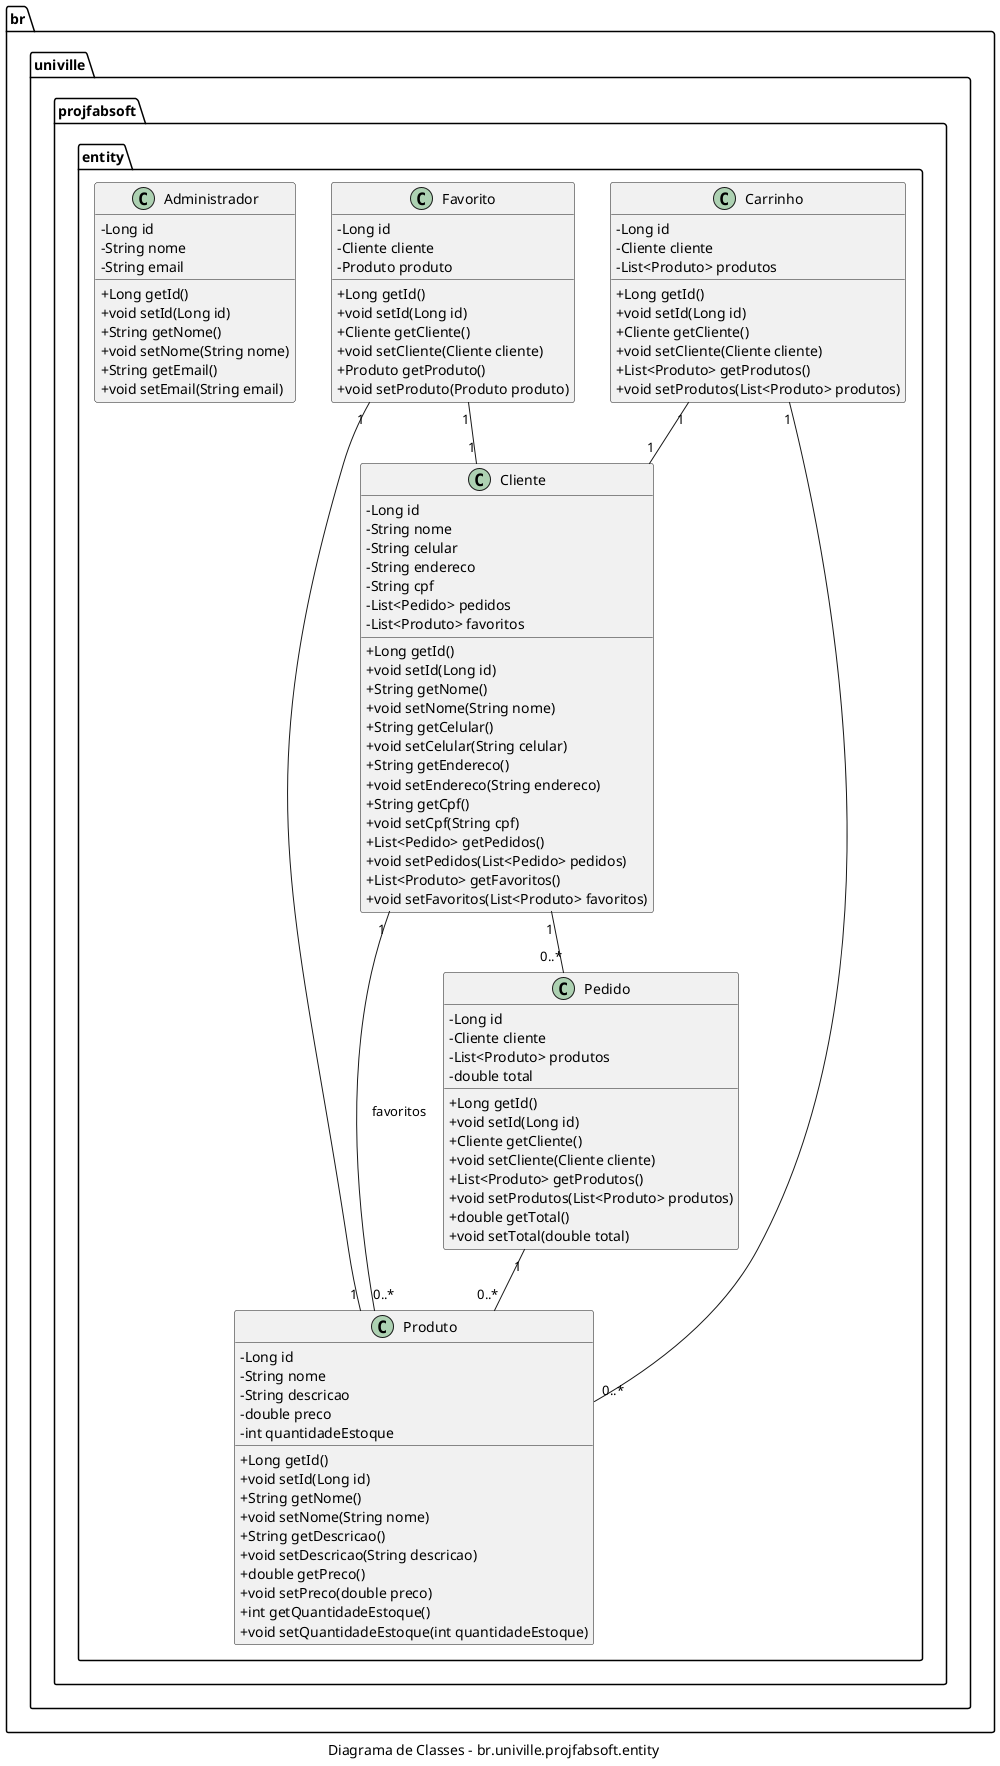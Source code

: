 @startuml
skinparam classAttributeIconSize 0
caption Diagrama de Classes - br.univille.projfabsoft.entity
package br.univille.projfabsoft.entity {
    class Cliente {
        - Long id
        - String nome
        - String celular
        - String endereco
        - String cpf
        - List<Pedido> pedidos
        - List<Produto> favoritos
        + Long getId()
        + void setId(Long id)
        + String getNome()
        + void setNome(String nome)
        + String getCelular()
        + void setCelular(String celular)
        + String getEndereco()
        + void setEndereco(String endereco)
        + String getCpf()
        + void setCpf(String cpf)
        + List<Pedido> getPedidos()
        + void setPedidos(List<Pedido> pedidos)
        + List<Produto> getFavoritos()
        + void setFavoritos(List<Produto> favoritos)
    }

    class Produto {
        - Long id
        - String nome
        - String descricao
        - double preco
        - int quantidadeEstoque
        + Long getId()
        + void setId(Long id)
        + String getNome()
        + void setNome(String nome)
        + String getDescricao()
        + void setDescricao(String descricao)
        + double getPreco()
        + void setPreco(double preco)
        + int getQuantidadeEstoque()
        + void setQuantidadeEstoque(int quantidadeEstoque)
    }

    class Pedido {
        - Long id
        - Cliente cliente
        - List<Produto> produtos
        - double total
        + Long getId()
        + void setId(Long id)
        + Cliente getCliente()
        + void setCliente(Cliente cliente)
        + List<Produto> getProdutos()
        + void setProdutos(List<Produto> produtos)
        + double getTotal()
        + void setTotal(double total)
    }

    class Carrinho {
        - Long id
        - Cliente cliente
        - List<Produto> produtos
        + Long getId()
        + void setId(Long id)
        + Cliente getCliente()
        + void setCliente(Cliente cliente)
        + List<Produto> getProdutos()
        + void setProdutos(List<Produto> produtos)
    }

    class Favorito {
        - Long id
        - Cliente cliente
        - Produto produto
        + Long getId()
        + void setId(Long id)
        + Cliente getCliente()
        + void setCliente(Cliente cliente)
        + Produto getProduto()
        + void setProduto(Produto produto)
    }

    class Administrador {
        - Long id
        - String nome
        - String email
        + Long getId()
        + void setId(Long id)
        + String getNome()
        + void setNome(String nome)
        + String getEmail()
        + void setEmail(String email)
    }

    Cliente "1" -- "0..*" Pedido
    Cliente "1" -- "0..*" Produto : favoritos
    Pedido "1" -- "0..*" Produto
    Carrinho "1" -- "0..*" Produto
    Carrinho "1" -- "1" Cliente
    Favorito "1" -- "1" Cliente
    Favorito "1" -- "1" Produto
}
@enduml